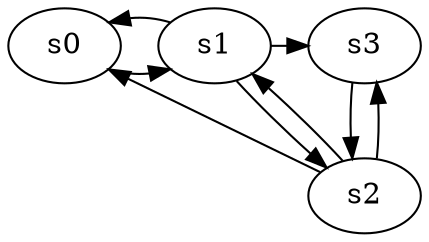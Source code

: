 digraph game_0931_complex_4 {
    s0 [name="s0", player=0];
    s1 [name="s1", player=1];
    s2 [name="s2", player=1, target=1];
    s3 [name="s3", player=0, target=1];

    s0 -> s1 [constraint="!(time % 5 == 2)"];
    s1 -> s0 [constraint="time % 4 == 3"];
    s1 -> s2 [constraint="time % 4 == 2 && time % 3 == 0"];
    s1 -> s3 [constraint="!(time % 4 == 2)"];
    s2 -> s0 [constraint="!(time % 6 == 3)"];
    s2 -> s1 [constraint="time % 3 == 2 && time % 5 == 4"];
    s2 -> s3 [constraint="time == 8 || time == 16"];
    s3 -> s2;
}
